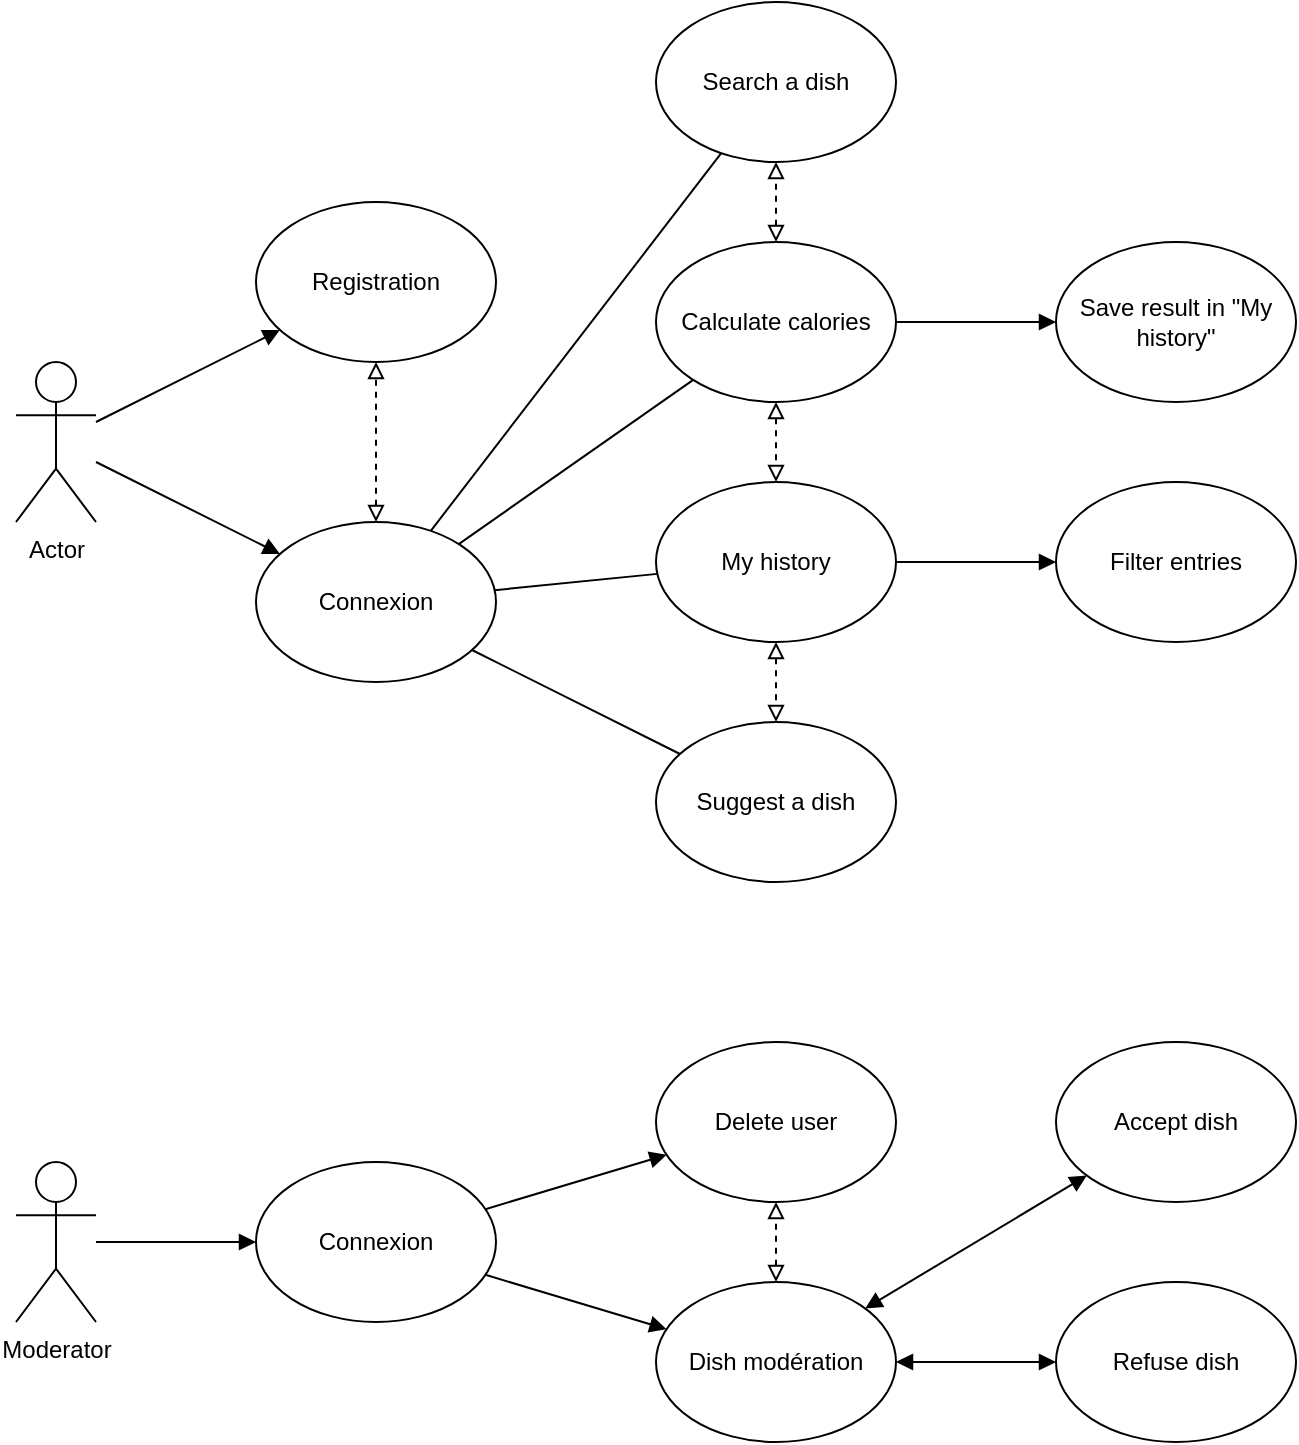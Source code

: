 <mxfile version="12.9.9" type="device"><diagram id="rPubkIZDx2UWUhWJI4pP" name="Page-1"><mxGraphModel dx="1422" dy="822" grid="1" gridSize="10" guides="1" tooltips="1" connect="1" arrows="1" fold="1" page="1" pageScale="1" pageWidth="1169" pageHeight="827" math="0" shadow="0"><root><mxCell id="0"/><mxCell id="1" parent="0"/><mxCell id="n4nRi425R_X9ojJP7h6g-1" value="Actor" style="shape=umlActor;verticalLabelPosition=bottom;labelBackgroundColor=#ffffff;verticalAlign=top;html=1;outlineConnect=0;" vertex="1" parent="1"><mxGeometry x="40" y="360" width="40" height="80" as="geometry"/></mxCell><mxCell id="n4nRi425R_X9ojJP7h6g-2" value="Registration" style="ellipse;whiteSpace=wrap;html=1;" vertex="1" parent="1"><mxGeometry x="160" y="280" width="120" height="80" as="geometry"/></mxCell><mxCell id="n4nRi425R_X9ojJP7h6g-3" value="Connexion" style="ellipse;whiteSpace=wrap;html=1;" vertex="1" parent="1"><mxGeometry x="160" y="440" width="120" height="80" as="geometry"/></mxCell><mxCell id="n4nRi425R_X9ojJP7h6g-4" value="Search a dish" style="ellipse;whiteSpace=wrap;html=1;" vertex="1" parent="1"><mxGeometry x="360" y="180" width="120" height="80" as="geometry"/></mxCell><mxCell id="n4nRi425R_X9ojJP7h6g-5" value="Calculate calories" style="ellipse;whiteSpace=wrap;html=1;" vertex="1" parent="1"><mxGeometry x="360" y="300" width="120" height="80" as="geometry"/></mxCell><mxCell id="n4nRi425R_X9ojJP7h6g-6" value="My history" style="ellipse;whiteSpace=wrap;html=1;" vertex="1" parent="1"><mxGeometry x="360" y="420" width="120" height="80" as="geometry"/></mxCell><mxCell id="n4nRi425R_X9ojJP7h6g-7" value="Suggest a dish" style="ellipse;whiteSpace=wrap;html=1;" vertex="1" parent="1"><mxGeometry x="360" y="540" width="120" height="80" as="geometry"/></mxCell><mxCell id="n4nRi425R_X9ojJP7h6g-8" value="Save result in &quot;My history&quot;" style="ellipse;whiteSpace=wrap;html=1;" vertex="1" parent="1"><mxGeometry x="560" y="300" width="120" height="80" as="geometry"/></mxCell><mxCell id="n4nRi425R_X9ojJP7h6g-10" value="Filter entries" style="ellipse;whiteSpace=wrap;html=1;" vertex="1" parent="1"><mxGeometry x="560" y="420" width="120" height="80" as="geometry"/></mxCell><mxCell id="n4nRi425R_X9ojJP7h6g-11" value="" style="endArrow=block;html=1;startArrow=none;startFill=0;endFill=1;" edge="1" parent="1" source="n4nRi425R_X9ojJP7h6g-1" target="n4nRi425R_X9ojJP7h6g-2"><mxGeometry width="50" height="50" relative="1" as="geometry"><mxPoint x="520" y="450" as="sourcePoint"/><mxPoint x="570" y="400" as="targetPoint"/></mxGeometry></mxCell><mxCell id="n4nRi425R_X9ojJP7h6g-12" value="" style="endArrow=block;html=1;endFill=1;" edge="1" parent="1" source="n4nRi425R_X9ojJP7h6g-1" target="n4nRi425R_X9ojJP7h6g-3"><mxGeometry width="50" height="50" relative="1" as="geometry"><mxPoint x="520" y="450" as="sourcePoint"/><mxPoint x="570" y="400" as="targetPoint"/></mxGeometry></mxCell><mxCell id="n4nRi425R_X9ojJP7h6g-13" value="" style="endArrow=none;html=1;" edge="1" parent="1" source="n4nRi425R_X9ojJP7h6g-3" target="n4nRi425R_X9ojJP7h6g-4"><mxGeometry width="50" height="50" relative="1" as="geometry"><mxPoint x="520" y="450" as="sourcePoint"/><mxPoint x="520" y="464" as="targetPoint"/></mxGeometry></mxCell><mxCell id="n4nRi425R_X9ojJP7h6g-14" value="" style="endArrow=none;html=1;" edge="1" parent="1" source="n4nRi425R_X9ojJP7h6g-3" target="n4nRi425R_X9ojJP7h6g-5"><mxGeometry width="50" height="50" relative="1" as="geometry"><mxPoint x="361.469" y="469.442" as="sourcePoint"/><mxPoint x="658.55" y="350.58" as="targetPoint"/></mxGeometry></mxCell><mxCell id="n4nRi425R_X9ojJP7h6g-15" value="" style="endArrow=none;html=1;" edge="1" parent="1" source="n4nRi425R_X9ojJP7h6g-3" target="n4nRi425R_X9ojJP7h6g-6"><mxGeometry width="50" height="50" relative="1" as="geometry"><mxPoint x="369.336" y="484.066" as="sourcePoint"/><mxPoint x="650.664" y="455.934" as="targetPoint"/></mxGeometry></mxCell><mxCell id="n4nRi425R_X9ojJP7h6g-16" value="" style="endArrow=none;html=1;" edge="1" parent="1" source="n4nRi425R_X9ojJP7h6g-3" target="n4nRi425R_X9ojJP7h6g-7"><mxGeometry width="50" height="50" relative="1" as="geometry"><mxPoint x="367.497" y="501.432" as="sourcePoint"/><mxPoint x="652.53" y="558.506" as="targetPoint"/></mxGeometry></mxCell><mxCell id="n4nRi425R_X9ojJP7h6g-17" value="" style="endArrow=block;html=1;startArrow=none;startFill=0;endFill=1;" edge="1" parent="1" source="n4nRi425R_X9ojJP7h6g-5" target="n4nRi425R_X9ojJP7h6g-8"><mxGeometry width="50" height="50" relative="1" as="geometry"><mxPoint x="78" y="414" as="sourcePoint"/><mxPoint x="382" y="566" as="targetPoint"/></mxGeometry></mxCell><mxCell id="n4nRi425R_X9ojJP7h6g-18" value="" style="endArrow=block;html=1;endFill=1;" edge="1" parent="1" source="n4nRi425R_X9ojJP7h6g-6" target="n4nRi425R_X9ojJP7h6g-10"><mxGeometry width="50" height="50" relative="1" as="geometry"><mxPoint x="490" y="350" as="sourcePoint"/><mxPoint x="570" y="350" as="targetPoint"/></mxGeometry></mxCell><mxCell id="n4nRi425R_X9ojJP7h6g-23" value="Moderator" style="shape=umlActor;verticalLabelPosition=bottom;labelBackgroundColor=#ffffff;verticalAlign=top;html=1;outlineConnect=0;" vertex="1" parent="1"><mxGeometry x="40" y="760" width="40" height="80" as="geometry"/></mxCell><mxCell id="n4nRi425R_X9ojJP7h6g-30" value="" style="endArrow=block;dashed=1;html=1;endFill=0;startArrow=block;startFill=0;" edge="1" parent="1" source="n4nRi425R_X9ojJP7h6g-3" target="n4nRi425R_X9ojJP7h6g-2"><mxGeometry width="50" height="50" relative="1" as="geometry"><mxPoint x="440" y="470" as="sourcePoint"/><mxPoint x="490" y="420" as="targetPoint"/></mxGeometry></mxCell><mxCell id="n4nRi425R_X9ojJP7h6g-31" value="" style="endArrow=block;dashed=1;html=1;endFill=0;startArrow=block;startFill=0;" edge="1" parent="1" source="n4nRi425R_X9ojJP7h6g-5" target="n4nRi425R_X9ojJP7h6g-4"><mxGeometry width="50" height="50" relative="1" as="geometry"><mxPoint x="30" y="350" as="sourcePoint"/><mxPoint x="30" y="270" as="targetPoint"/></mxGeometry></mxCell><mxCell id="n4nRi425R_X9ojJP7h6g-32" value="" style="endArrow=block;dashed=1;html=1;endFill=0;startArrow=block;startFill=0;" edge="1" parent="1" source="n4nRi425R_X9ojJP7h6g-5" target="n4nRi425R_X9ojJP7h6g-6"><mxGeometry width="50" height="50" relative="1" as="geometry"><mxPoint x="430" y="310" as="sourcePoint"/><mxPoint x="430" y="270" as="targetPoint"/></mxGeometry></mxCell><mxCell id="n4nRi425R_X9ojJP7h6g-33" value="" style="endArrow=block;dashed=1;html=1;endFill=0;startArrow=block;startFill=0;" edge="1" parent="1" source="n4nRi425R_X9ojJP7h6g-6" target="n4nRi425R_X9ojJP7h6g-7"><mxGeometry width="50" height="50" relative="1" as="geometry"><mxPoint x="430" y="390" as="sourcePoint"/><mxPoint x="430" y="430" as="targetPoint"/></mxGeometry></mxCell><mxCell id="n4nRi425R_X9ojJP7h6g-36" value="Connexion" style="ellipse;whiteSpace=wrap;html=1;" vertex="1" parent="1"><mxGeometry x="160" y="760" width="120" height="80" as="geometry"/></mxCell><mxCell id="n4nRi425R_X9ojJP7h6g-37" value="Delete user" style="ellipse;whiteSpace=wrap;html=1;" vertex="1" parent="1"><mxGeometry x="360" y="700" width="120" height="80" as="geometry"/></mxCell><mxCell id="n4nRi425R_X9ojJP7h6g-38" value="Dish modération" style="ellipse;whiteSpace=wrap;html=1;" vertex="1" parent="1"><mxGeometry x="360" y="820" width="120" height="80" as="geometry"/></mxCell><mxCell id="n4nRi425R_X9ojJP7h6g-39" value="Accept dish" style="ellipse;whiteSpace=wrap;html=1;" vertex="1" parent="1"><mxGeometry x="560" y="700" width="120" height="80" as="geometry"/></mxCell><mxCell id="n4nRi425R_X9ojJP7h6g-40" value="Refuse dish" style="ellipse;whiteSpace=wrap;html=1;" vertex="1" parent="1"><mxGeometry x="560" y="820" width="120" height="80" as="geometry"/></mxCell><mxCell id="n4nRi425R_X9ojJP7h6g-41" value="" style="endArrow=block;html=1;endFill=1;" edge="1" parent="1" source="n4nRi425R_X9ojJP7h6g-23" target="n4nRi425R_X9ojJP7h6g-36"><mxGeometry width="50" height="50" relative="1" as="geometry"><mxPoint x="520" y="790" as="sourcePoint"/><mxPoint x="570" y="740" as="targetPoint"/></mxGeometry></mxCell><mxCell id="n4nRi425R_X9ojJP7h6g-42" value="" style="endArrow=block;html=1;endFill=1;" edge="1" parent="1" source="n4nRi425R_X9ojJP7h6g-36" target="n4nRi425R_X9ojJP7h6g-38"><mxGeometry width="50" height="50" relative="1" as="geometry"><mxPoint x="90" y="810" as="sourcePoint"/><mxPoint x="170" y="810" as="targetPoint"/></mxGeometry></mxCell><mxCell id="n4nRi425R_X9ojJP7h6g-43" value="" style="endArrow=block;html=1;endFill=1;" edge="1" parent="1" source="n4nRi425R_X9ojJP7h6g-36" target="n4nRi425R_X9ojJP7h6g-37"><mxGeometry width="50" height="50" relative="1" as="geometry"><mxPoint x="284.821" y="826.257" as="sourcePoint"/><mxPoint x="375.285" y="853.585" as="targetPoint"/></mxGeometry></mxCell><mxCell id="n4nRi425R_X9ojJP7h6g-44" value="" style="endArrow=block;html=1;endFill=1;startArrow=block;startFill=1;" edge="1" parent="1" source="n4nRi425R_X9ojJP7h6g-38" target="n4nRi425R_X9ojJP7h6g-40"><mxGeometry width="50" height="50" relative="1" as="geometry"><mxPoint x="294.821" y="836.257" as="sourcePoint"/><mxPoint x="385.285" y="863.585" as="targetPoint"/></mxGeometry></mxCell><mxCell id="n4nRi425R_X9ojJP7h6g-45" value="" style="endArrow=block;html=1;endFill=1;startArrow=block;startFill=1;" edge="1" parent="1" source="n4nRi425R_X9ojJP7h6g-38" target="n4nRi425R_X9ojJP7h6g-39"><mxGeometry width="50" height="50" relative="1" as="geometry"><mxPoint x="304.821" y="846.257" as="sourcePoint"/><mxPoint x="395.285" y="873.585" as="targetPoint"/></mxGeometry></mxCell><mxCell id="n4nRi425R_X9ojJP7h6g-46" value="" style="endArrow=block;dashed=1;html=1;endFill=0;startArrow=block;startFill=0;" edge="1" parent="1" source="n4nRi425R_X9ojJP7h6g-38" target="n4nRi425R_X9ojJP7h6g-37"><mxGeometry width="50" height="50" relative="1" as="geometry"><mxPoint x="430" y="430" as="sourcePoint"/><mxPoint x="430" y="470" as="targetPoint"/></mxGeometry></mxCell></root></mxGraphModel></diagram></mxfile>